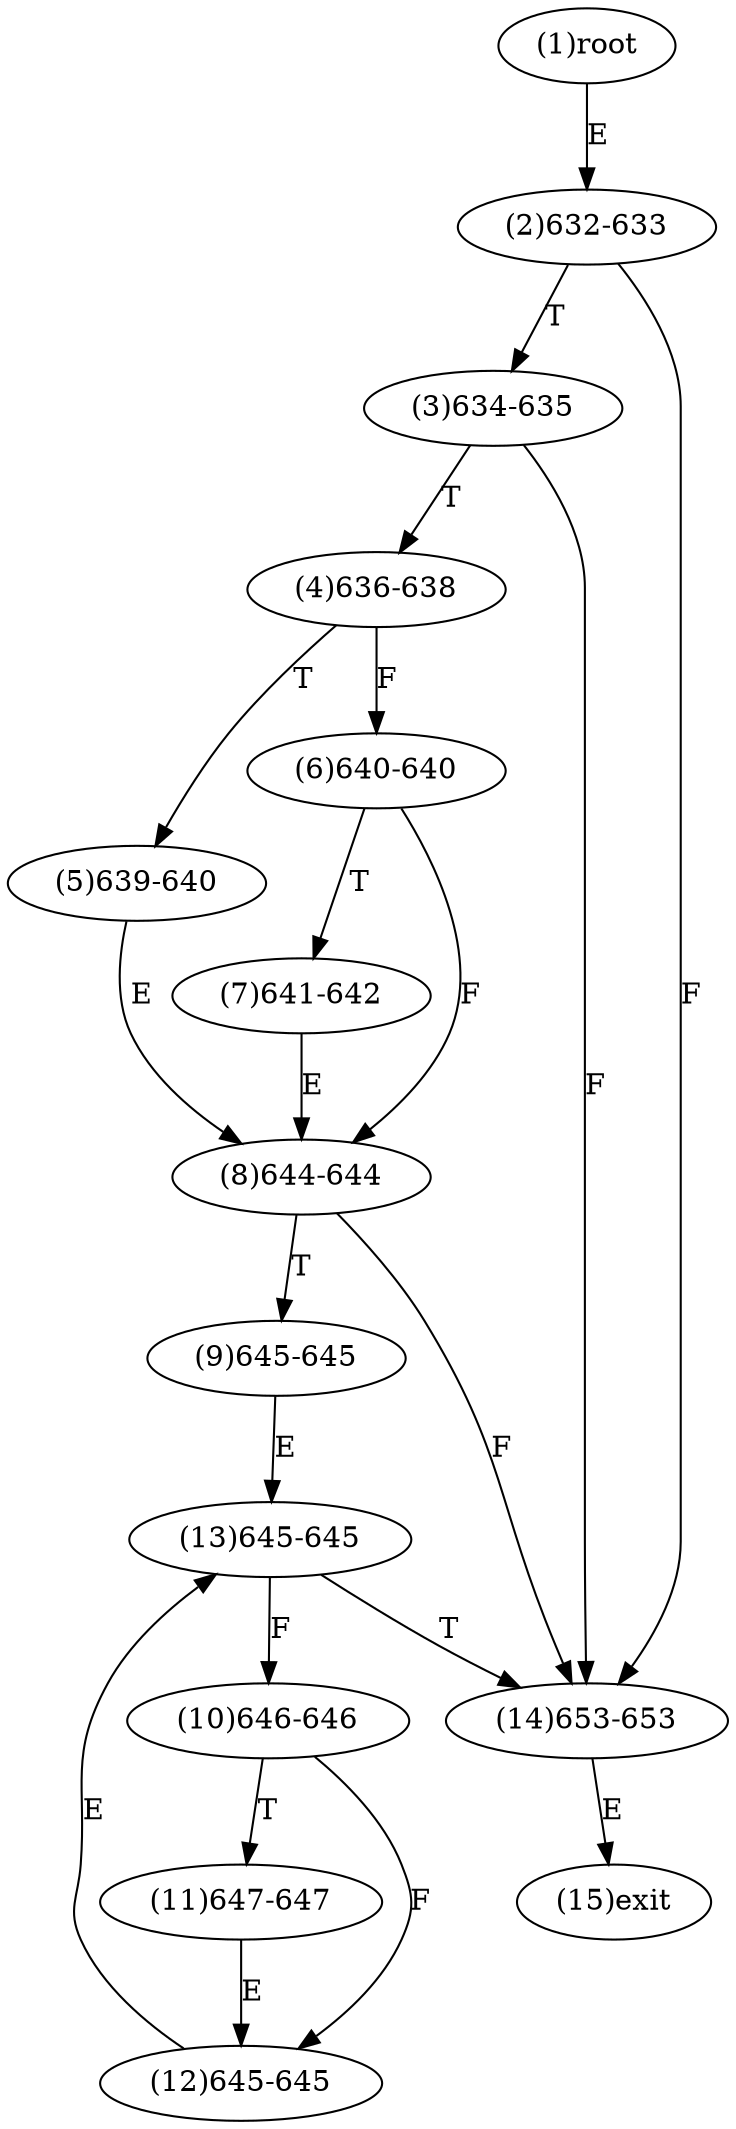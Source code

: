 digraph "" { 
1[ label="(1)root"];
2[ label="(2)632-633"];
3[ label="(3)634-635"];
4[ label="(4)636-638"];
5[ label="(5)639-640"];
6[ label="(6)640-640"];
7[ label="(7)641-642"];
8[ label="(8)644-644"];
9[ label="(9)645-645"];
10[ label="(10)646-646"];
11[ label="(11)647-647"];
12[ label="(12)645-645"];
13[ label="(13)645-645"];
14[ label="(14)653-653"];
15[ label="(15)exit"];
1->2[ label="E"];
2->14[ label="F"];
2->3[ label="T"];
3->14[ label="F"];
3->4[ label="T"];
4->6[ label="F"];
4->5[ label="T"];
5->8[ label="E"];
6->8[ label="F"];
6->7[ label="T"];
7->8[ label="E"];
8->14[ label="F"];
8->9[ label="T"];
9->13[ label="E"];
10->12[ label="F"];
10->11[ label="T"];
11->12[ label="E"];
12->13[ label="E"];
13->10[ label="F"];
13->14[ label="T"];
14->15[ label="E"];
}